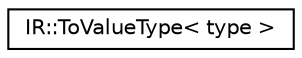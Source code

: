 digraph "Graphical Class Hierarchy"
{
  edge [fontname="Helvetica",fontsize="10",labelfontname="Helvetica",labelfontsize="10"];
  node [fontname="Helvetica",fontsize="10",shape=record];
  rankdir="LR";
  Node0 [label="IR::ToValueType\< type \>",height=0.2,width=0.4,color="black", fillcolor="white", style="filled",URL="$struct_i_r_1_1_to_value_type.html"];
}
